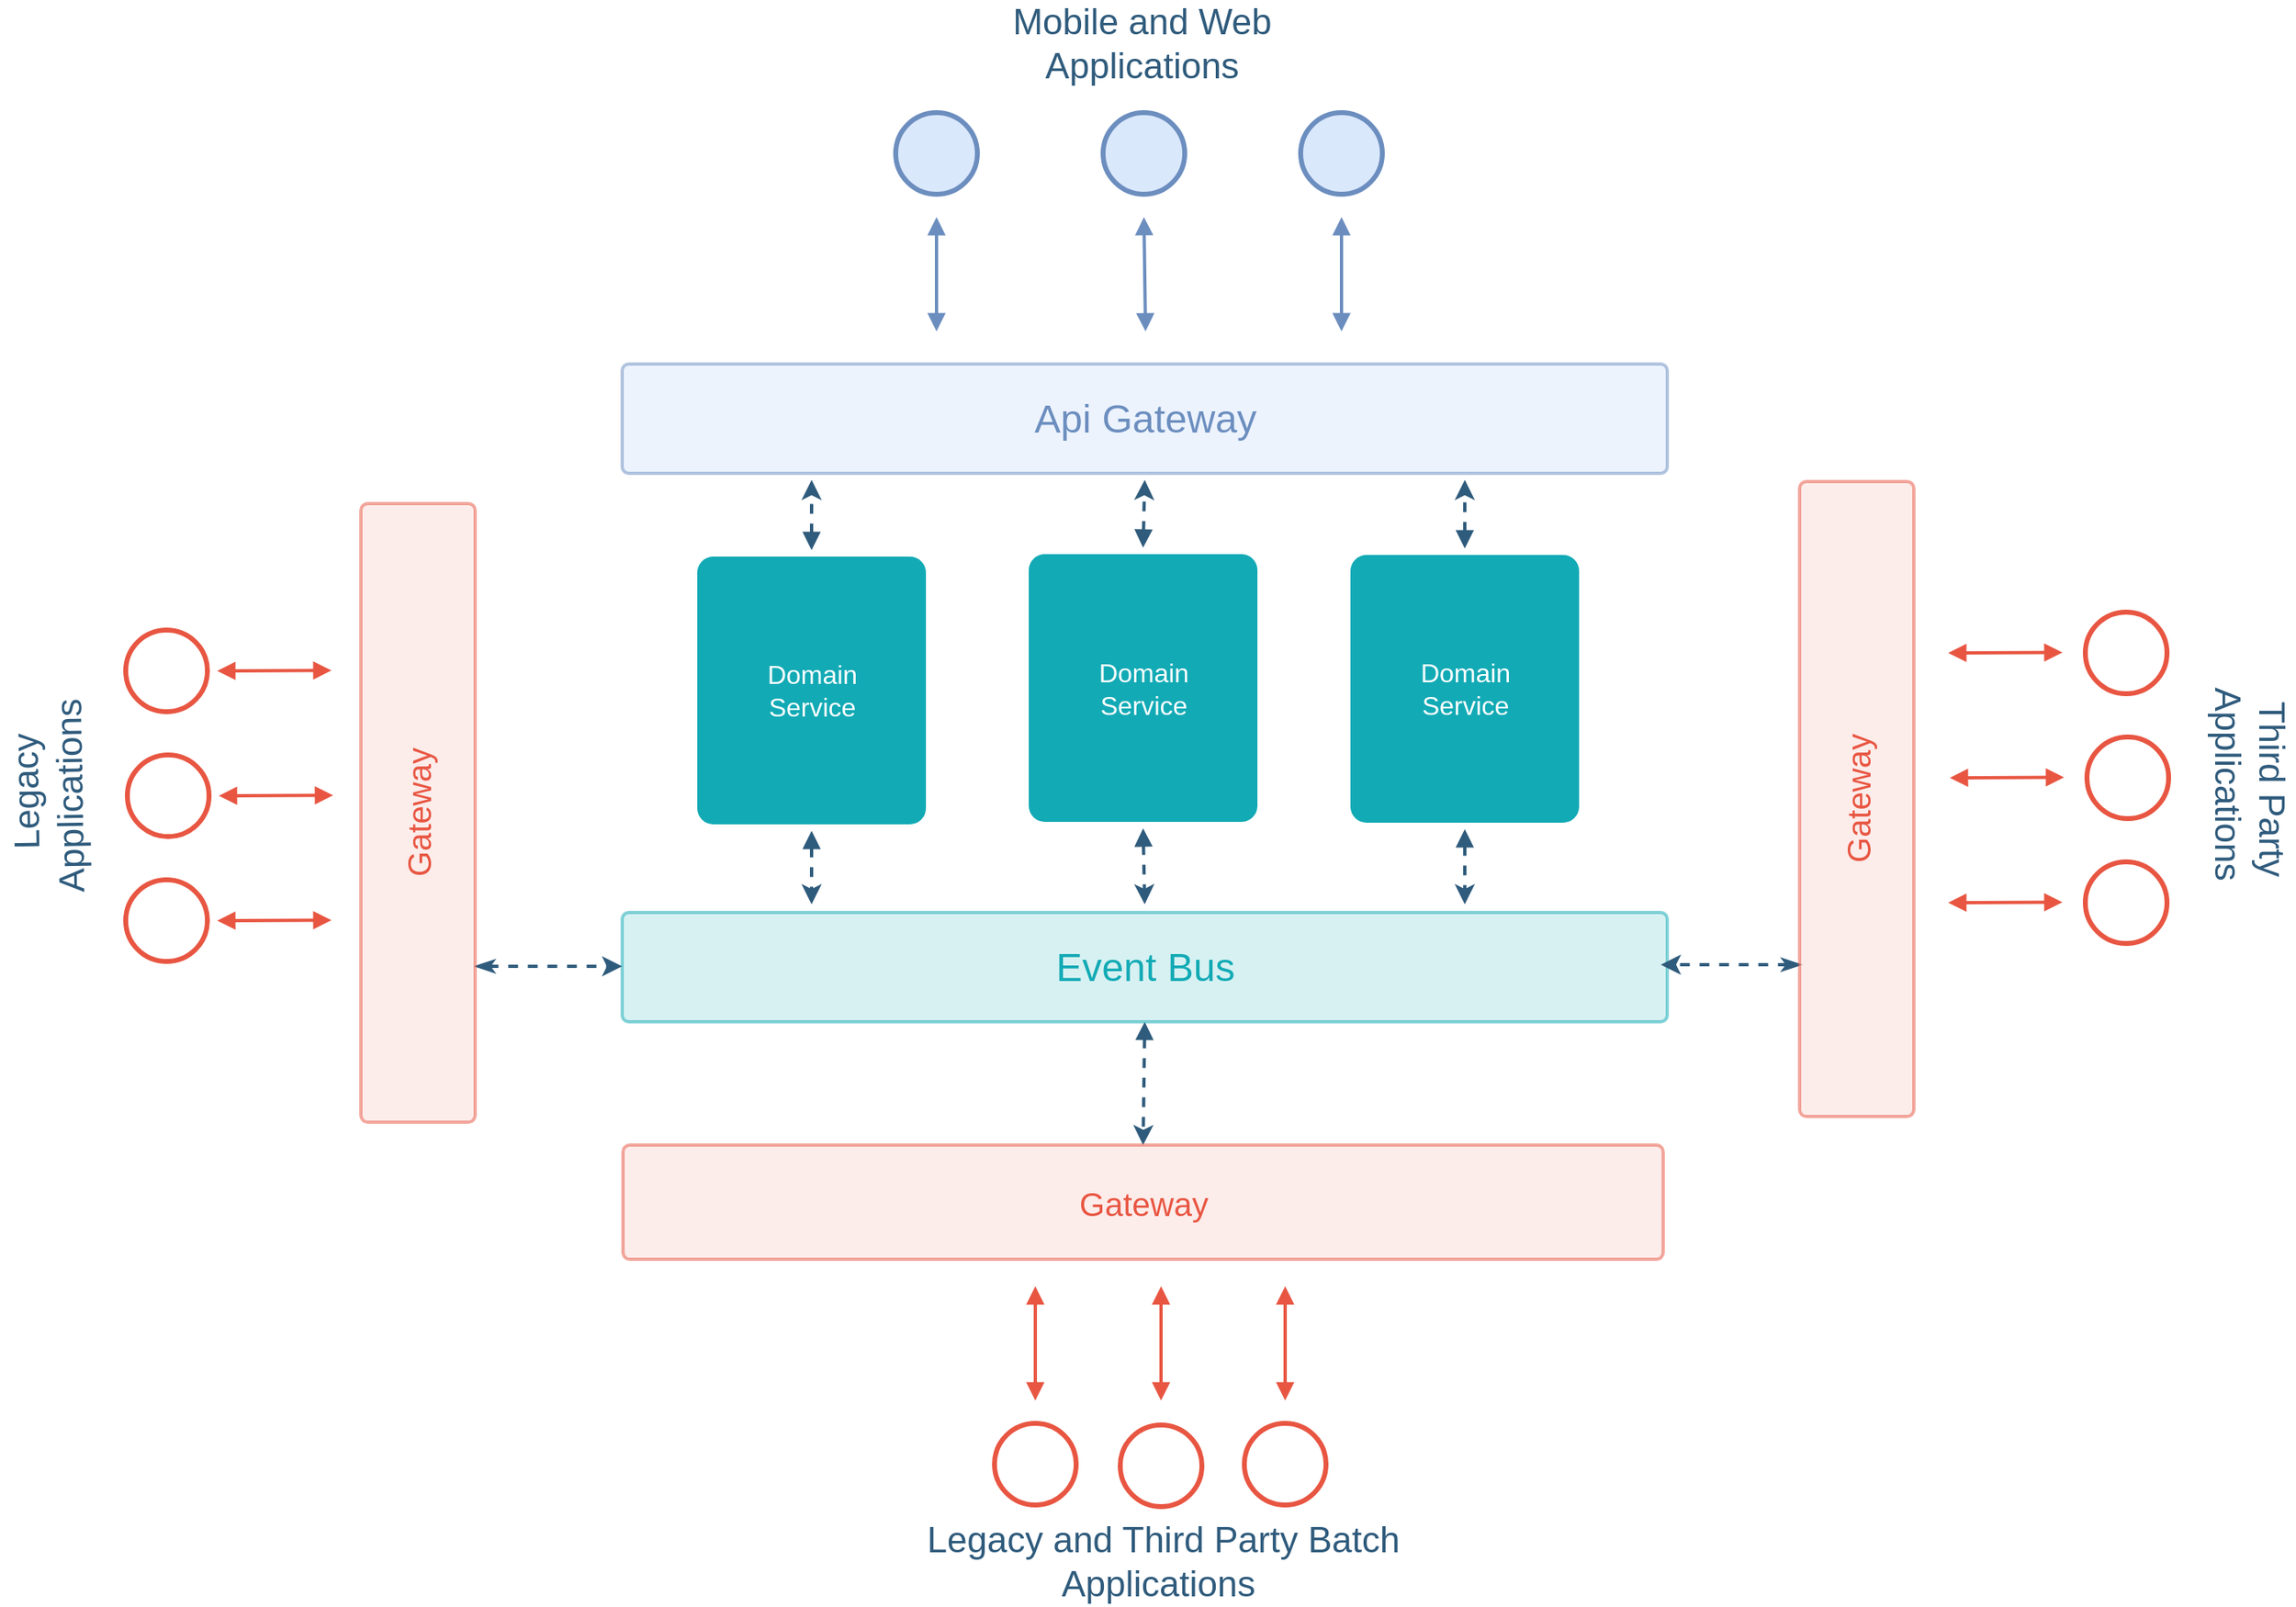 <mxfile version="10.9.8" type="github"><diagram id="f5e3c919-8bb2-3a5e-335c-8be5b1c02a73" name="Page-1"><mxGraphModel dx="-754" dy="535" grid="1" gridSize="10" guides="1" tooltips="1" connect="1" arrows="1" fold="1" page="1" pageScale="1" pageWidth="850" pageHeight="1100" background="#ffffff" math="0" shadow="0"><root><mxCell id="0"/><mxCell id="1" parent="0"/><mxCell id="SN6Sg6tmnSP9mpqL1bf3-82" value="&lt;font style=&quot;font-size: 24px&quot; color=&quot;#6c8ebf&quot;&gt;Api Gateway&lt;/font&gt;" style="rounded=1;fillColor=#dae8fc;strokeWidth=2;html=1;strokeColor=#6c8ebf;arcSize=6;opacity=50;" parent="1" vertex="1"><mxGeometry x="2230" y="268" width="640" height="67" as="geometry"/></mxCell><mxCell id="SN6Sg6tmnSP9mpqL1bf3-146" style="edgeStyle=none;rounded=0;orthogonalLoop=1;jettySize=auto;html=1;exitX=1;exitY=0.5;exitDx=0;exitDy=0;shadow=0;strokeColor=#000000;strokeWidth=2;" parent="1" edge="1"><mxGeometry relative="1" as="geometry"><mxPoint x="2836" y="668" as="sourcePoint"/><mxPoint x="2836" y="668" as="targetPoint"/></mxGeometry></mxCell><mxCell id="SN6Sg6tmnSP9mpqL1bf3-192" style="edgeStyle=none;rounded=0;orthogonalLoop=1;jettySize=auto;html=1;exitX=0.5;exitY=1;exitDx=0;exitDy=0;entryX=0;entryY=0.5;entryDx=0;entryDy=0;shadow=0;dashed=1;startArrow=block;startFill=1;strokeColor=#2F5B7C;strokeWidth=2;fontSize=20;" parent="1" source="SN6Sg6tmnSP9mpqL1bf3-158" target="SN6Sg6tmnSP9mpqL1bf3-167" edge="1"><mxGeometry relative="1" as="geometry"/></mxCell><mxCell id="SN6Sg6tmnSP9mpqL1bf3-158" value="&lt;span style=&quot;color: rgb(18 , 170 , 181) ; font-size: 24px&quot;&gt;Event Bus&lt;/span&gt;" style="rounded=1;fillColor=#B0E3E6;strokeWidth=2;html=1;strokeColor=#12AAB5;arcSize=6;opacity=50;" parent="1" vertex="1"><mxGeometry x="2230" y="604" width="640" height="67" as="geometry"/></mxCell><mxCell id="SN6Sg6tmnSP9mpqL1bf3-161" style="edgeStyle=none;rounded=0;orthogonalLoop=1;jettySize=auto;html=1;exitX=1;exitY=0.75;exitDx=0;exitDy=0;entryX=0;entryY=0.5;entryDx=0;entryDy=0;shadow=0;strokeColor=#2F5B7C;strokeWidth=2;fontSize=20;startArrow=classicThin;startFill=1;dashed=1;" parent="1" edge="1"><mxGeometry relative="1" as="geometry"><mxPoint x="2140" y="637" as="sourcePoint"/><mxPoint x="2230" y="637" as="targetPoint"/></mxGeometry></mxCell><mxCell id="SN6Sg6tmnSP9mpqL1bf3-159" value="&lt;font color=&quot;#e85642&quot; style=&quot;font-size: 20px;&quot;&gt;Gateway&lt;/font&gt;" style="rounded=1;fillColor=#fad9d5;strokeWidth=2;html=1;strokeColor=#E85642;arcSize=6;opacity=50;verticalAlign=middle;horizontal=0;fontSize=20;" parent="1" vertex="1"><mxGeometry x="2070" y="353.5" width="70" height="379" as="geometry"/></mxCell><mxCell id="SN6Sg6tmnSP9mpqL1bf3-164" style="edgeStyle=none;rounded=0;orthogonalLoop=1;jettySize=auto;html=1;exitX=0;exitY=0.75;exitDx=0;exitDy=0;shadow=0;dashed=1;startArrow=classicThin;startFill=1;strokeColor=#2F5B7C;strokeWidth=2;fontSize=20;" parent="1" edge="1"><mxGeometry relative="1" as="geometry"><mxPoint x="2866" y="636" as="targetPoint"/><mxPoint x="2952" y="636" as="sourcePoint"/></mxGeometry></mxCell><mxCell id="SN6Sg6tmnSP9mpqL1bf3-160" value="&lt;font color=&quot;#e85642&quot; style=&quot;font-size: 20px;&quot;&gt;Gateway&lt;/font&gt;" style="rounded=1;fillColor=#fad9d5;strokeWidth=2;html=1;strokeColor=#E85642;arcSize=6;opacity=50;verticalAlign=middle;horizontal=0;fontSize=20;" parent="1" vertex="1"><mxGeometry x="2951" y="340" width="70" height="389" as="geometry"/></mxCell><mxCell id="SN6Sg6tmnSP9mpqL1bf3-167" value="&lt;font color=&quot;#e85642&quot; style=&quot;font-size: 20px;&quot;&gt;Gateway&lt;/font&gt;" style="rounded=1;fillColor=#fad9d5;strokeWidth=2;html=1;strokeColor=#E85642;arcSize=6;opacity=50;verticalAlign=middle;horizontal=0;fontSize=20;rotation=90;" parent="1" vertex="1"><mxGeometry x="2514" y="463" width="70" height="637" as="geometry"/></mxCell><mxCell id="SN6Sg6tmnSP9mpqL1bf3-168" value="" style="shape=mxgraph.bpmn.shape;html=1;verticalLabelPosition=bottom;labelBackgroundColor=#ffffff;verticalAlign=top;perimeter=ellipsePerimeter;outline=standard;symbol=general;fontFamily=Helvetica;fontSize=12;fontColor=#000000;align=center;strokeColor=#e85642;strokeWidth=3;fillColor=none;perimeterSpacing=6;" parent="1" vertex="1"><mxGeometry x="1926" y="431.0" width="50" height="50" as="geometry"/></mxCell><mxCell id="SN6Sg6tmnSP9mpqL1bf3-169" value="" style="edgeStyle=none;strokeWidth=2;html=1;strokeColor=#e85642;endArrow=block;endFill=1;startArrow=block;startFill=1;" parent="1" source="SN6Sg6tmnSP9mpqL1bf3-168" edge="1"><mxGeometry x="1586" y="-31.5" width="100" height="100" as="geometry"><mxPoint x="1586" y="68.5" as="sourcePoint"/><mxPoint x="2052" y="455.748" as="targetPoint"/></mxGeometry></mxCell><mxCell id="SN6Sg6tmnSP9mpqL1bf3-170" value="" style="shape=mxgraph.bpmn.shape;html=1;verticalLabelPosition=bottom;labelBackgroundColor=#ffffff;verticalAlign=top;perimeter=ellipsePerimeter;outline=standard;symbol=general;fontFamily=Helvetica;fontSize=12;fontColor=#000000;align=center;strokeColor=#e85642;strokeWidth=3;fillColor=none;perimeterSpacing=6;" parent="1" vertex="1"><mxGeometry x="1927" y="507.5" width="50" height="50" as="geometry"/></mxCell><mxCell id="SN6Sg6tmnSP9mpqL1bf3-171" value="" style="edgeStyle=none;strokeWidth=2;html=1;strokeColor=#e85642;endArrow=block;endFill=1;startArrow=block;startFill=1;" parent="1" source="SN6Sg6tmnSP9mpqL1bf3-170" edge="1"><mxGeometry x="1587" y="45" width="100" height="100" as="geometry"><mxPoint x="1587" y="145" as="sourcePoint"/><mxPoint x="2053" y="532.247" as="targetPoint"/></mxGeometry></mxCell><mxCell id="SN6Sg6tmnSP9mpqL1bf3-172" value="" style="shape=mxgraph.bpmn.shape;html=1;verticalLabelPosition=bottom;labelBackgroundColor=#ffffff;verticalAlign=top;perimeter=ellipsePerimeter;outline=standard;symbol=general;fontFamily=Helvetica;fontSize=12;fontColor=#000000;align=center;strokeColor=#e85642;strokeWidth=3;fillColor=none;perimeterSpacing=6;" parent="1" vertex="1"><mxGeometry x="1926" y="584" width="50" height="50" as="geometry"/></mxCell><mxCell id="SN6Sg6tmnSP9mpqL1bf3-173" value="" style="edgeStyle=none;strokeWidth=2;html=1;strokeColor=#e85642;endArrow=block;endFill=1;startArrow=block;startFill=1;" parent="1" source="SN6Sg6tmnSP9mpqL1bf3-172" edge="1"><mxGeometry x="1586" y="121.5" width="100" height="100" as="geometry"><mxPoint x="1586" y="221.5" as="sourcePoint"/><mxPoint x="2052" y="608.747" as="targetPoint"/></mxGeometry></mxCell><mxCell id="SN6Sg6tmnSP9mpqL1bf3-177" value="" style="shape=mxgraph.bpmn.shape;html=1;verticalLabelPosition=bottom;labelBackgroundColor=#ffffff;verticalAlign=top;perimeter=ellipsePerimeter;outline=standard;symbol=general;fontFamily=Helvetica;fontSize=12;fontColor=#000000;align=center;strokeColor=#e85642;strokeWidth=3;fillColor=none;perimeterSpacing=6;" parent="1" vertex="1"><mxGeometry x="3126" y="420.0" width="50" height="50" as="geometry"/></mxCell><mxCell id="SN6Sg6tmnSP9mpqL1bf3-178" value="" style="edgeStyle=none;strokeWidth=2;html=1;strokeColor=#e85642;endArrow=block;endFill=1;startArrow=block;startFill=1;" parent="1" edge="1"><mxGeometry x="2646" y="-42.5" width="100" height="100" as="geometry"><mxPoint x="3042" y="445" as="sourcePoint"/><mxPoint x="3112" y="444.747" as="targetPoint"/></mxGeometry></mxCell><mxCell id="SN6Sg6tmnSP9mpqL1bf3-179" value="" style="shape=mxgraph.bpmn.shape;html=1;verticalLabelPosition=bottom;labelBackgroundColor=#ffffff;verticalAlign=top;perimeter=ellipsePerimeter;outline=standard;symbol=general;fontFamily=Helvetica;fontSize=12;fontColor=#000000;align=center;strokeColor=#e85642;strokeWidth=3;fillColor=none;perimeterSpacing=6;" parent="1" vertex="1"><mxGeometry x="3127" y="496.5" width="50" height="50" as="geometry"/></mxCell><mxCell id="SN6Sg6tmnSP9mpqL1bf3-180" value="" style="edgeStyle=none;strokeWidth=2;html=1;strokeColor=#e85642;endArrow=block;endFill=1;startArrow=block;startFill=1;" parent="1" edge="1"><mxGeometry x="2647" y="34" width="100" height="100" as="geometry"><mxPoint x="3043" y="521.5" as="sourcePoint"/><mxPoint x="3113" y="521.247" as="targetPoint"/></mxGeometry></mxCell><mxCell id="SN6Sg6tmnSP9mpqL1bf3-181" value="" style="shape=mxgraph.bpmn.shape;html=1;verticalLabelPosition=bottom;labelBackgroundColor=#ffffff;verticalAlign=top;perimeter=ellipsePerimeter;outline=standard;symbol=general;fontFamily=Helvetica;fontSize=12;fontColor=#000000;align=center;strokeColor=#e85642;strokeWidth=3;fillColor=none;perimeterSpacing=6;" parent="1" vertex="1"><mxGeometry x="3126" y="573" width="50" height="50" as="geometry"/></mxCell><mxCell id="SN6Sg6tmnSP9mpqL1bf3-182" value="" style="edgeStyle=none;strokeWidth=2;html=1;strokeColor=#e85642;endArrow=block;endFill=1;startArrow=block;startFill=1;" parent="1" edge="1"><mxGeometry x="2646" y="110.5" width="100" height="100" as="geometry"><mxPoint x="3042" y="598" as="sourcePoint"/><mxPoint x="3112" y="597.747" as="targetPoint"/></mxGeometry></mxCell><mxCell id="SN6Sg6tmnSP9mpqL1bf3-189" value="" style="group;rotation=90;" parent="1" vertex="1" connectable="0"><mxGeometry x="2492" y="799" width="135" height="203" as="geometry"/></mxCell><mxCell id="SN6Sg6tmnSP9mpqL1bf3-183" value="" style="shape=mxgraph.bpmn.shape;html=1;verticalLabelPosition=bottom;labelBackgroundColor=#ffffff;verticalAlign=top;perimeter=ellipsePerimeter;outline=standard;symbol=general;fontFamily=Helvetica;fontSize=12;fontColor=#000000;align=center;strokeColor=#e85642;strokeWidth=3;fillColor=none;perimeterSpacing=6;rotation=90;" parent="SN6Sg6tmnSP9mpqL1bf3-189" vertex="1"><mxGeometry x="119" y="118" width="50" height="50" as="geometry"/></mxCell><mxCell id="SN6Sg6tmnSP9mpqL1bf3-184" value="" style="edgeStyle=none;strokeWidth=2;html=1;strokeColor=#e85642;endArrow=block;endFill=1;startArrow=block;startFill=1;" parent="SN6Sg6tmnSP9mpqL1bf3-189" edge="1"><mxGeometry x="532" y="-362" width="100" height="100" as="geometry"><mxPoint x="144" y="34" as="sourcePoint"/><mxPoint x="144" y="104" as="targetPoint"/></mxGeometry></mxCell><mxCell id="SN6Sg6tmnSP9mpqL1bf3-185" value="" style="shape=mxgraph.bpmn.shape;html=1;verticalLabelPosition=bottom;labelBackgroundColor=#ffffff;verticalAlign=top;perimeter=ellipsePerimeter;outline=standard;symbol=general;fontFamily=Helvetica;fontSize=12;fontColor=#000000;align=center;strokeColor=#e85642;strokeWidth=3;fillColor=none;perimeterSpacing=6;rotation=90;" parent="SN6Sg6tmnSP9mpqL1bf3-189" vertex="1"><mxGeometry x="43" y="119" width="50" height="50" as="geometry"/></mxCell><mxCell id="SN6Sg6tmnSP9mpqL1bf3-186" value="" style="edgeStyle=none;strokeWidth=2;html=1;strokeColor=#e85642;endArrow=block;endFill=1;startArrow=block;startFill=1;" parent="SN6Sg6tmnSP9mpqL1bf3-189" edge="1"><mxGeometry x="455" y="-362" width="100" height="100" as="geometry"><mxPoint x="68" y="34" as="sourcePoint"/><mxPoint x="68" y="104" as="targetPoint"/></mxGeometry></mxCell><mxCell id="SN6Sg6tmnSP9mpqL1bf3-187" value="" style="shape=mxgraph.bpmn.shape;html=1;verticalLabelPosition=bottom;labelBackgroundColor=#ffffff;verticalAlign=top;perimeter=ellipsePerimeter;outline=standard;symbol=general;fontFamily=Helvetica;fontSize=12;fontColor=#000000;align=center;strokeColor=#e85642;strokeWidth=3;fillColor=none;perimeterSpacing=6;rotation=90;" parent="SN6Sg6tmnSP9mpqL1bf3-189" vertex="1"><mxGeometry x="-34" y="118" width="50" height="50" as="geometry"/></mxCell><mxCell id="SN6Sg6tmnSP9mpqL1bf3-188" value="" style="edgeStyle=none;strokeWidth=2;html=1;strokeColor=#e85642;endArrow=block;endFill=1;startArrow=block;startFill=1;" parent="SN6Sg6tmnSP9mpqL1bf3-189" edge="1"><mxGeometry x="379" y="-362" width="100" height="100" as="geometry"><mxPoint x="-9" y="34" as="sourcePoint"/><mxPoint x="-9" y="104" as="targetPoint"/></mxGeometry></mxCell><mxCell id="SN6Sg6tmnSP9mpqL1bf3-196" style="edgeStyle=none;rounded=0;orthogonalLoop=1;jettySize=auto;html=1;exitX=0.5;exitY=1;exitDx=0;exitDy=0;shadow=0;dashed=1;startArrow=block;startFill=1;strokeColor=#2F5B7C;strokeWidth=2;fontSize=20;" parent="1" source="SN6Sg6tmnSP9mpqL1bf3-193" edge="1"><mxGeometry relative="1" as="geometry"><mxPoint x="2346" y="599" as="targetPoint"/></mxGeometry></mxCell><mxCell id="SN6Sg6tmnSP9mpqL1bf3-199" style="edgeStyle=none;rounded=0;orthogonalLoop=1;jettySize=auto;html=1;exitX=0.5;exitY=0;exitDx=0;exitDy=0;shadow=0;dashed=1;startArrow=block;startFill=1;strokeColor=#2F5B7C;strokeWidth=2;fontSize=20;" parent="1" source="SN6Sg6tmnSP9mpqL1bf3-193" edge="1"><mxGeometry relative="1" as="geometry"><mxPoint x="2346" y="339" as="targetPoint"/></mxGeometry></mxCell><mxCell id="SN6Sg6tmnSP9mpqL1bf3-193" value="Domain&lt;br&gt;Service" style="rounded=1;fillColor=#12aab5;strokeWidth=2;html=1;strokeColor=none;fontColor=#FFFFFF;fontSize=16;arcSize=7;perimeterSpacing=4;" parent="1" vertex="1"><mxGeometry x="2276" y="386" width="140" height="164" as="geometry"/></mxCell><mxCell id="SN6Sg6tmnSP9mpqL1bf3-197" style="edgeStyle=none;rounded=0;orthogonalLoop=1;jettySize=auto;html=1;exitX=0.5;exitY=1;exitDx=0;exitDy=0;shadow=0;dashed=1;startArrow=block;startFill=1;strokeColor=#2F5B7C;strokeWidth=2;fontSize=20;" parent="1" source="SN6Sg6tmnSP9mpqL1bf3-194" edge="1"><mxGeometry relative="1" as="geometry"><mxPoint x="2550" y="599" as="targetPoint"/></mxGeometry></mxCell><mxCell id="SN6Sg6tmnSP9mpqL1bf3-200" style="edgeStyle=none;rounded=0;orthogonalLoop=1;jettySize=auto;html=1;exitX=0.5;exitY=0;exitDx=0;exitDy=0;shadow=0;dashed=1;startArrow=block;startFill=1;strokeColor=#2F5B7C;strokeWidth=2;fontSize=20;" parent="1" source="SN6Sg6tmnSP9mpqL1bf3-194" edge="1"><mxGeometry relative="1" as="geometry"><mxPoint x="2550" y="339" as="targetPoint"/></mxGeometry></mxCell><mxCell id="SN6Sg6tmnSP9mpqL1bf3-194" value="Domain&lt;br&gt;Service" style="rounded=1;fillColor=#12aab5;strokeWidth=2;html=1;strokeColor=none;fontColor=#FFFFFF;fontSize=16;arcSize=7;perimeterSpacing=4;" parent="1" vertex="1"><mxGeometry x="2479" y="384.5" width="140" height="164" as="geometry"/></mxCell><mxCell id="SN6Sg6tmnSP9mpqL1bf3-198" style="edgeStyle=none;rounded=0;orthogonalLoop=1;jettySize=auto;html=1;exitX=0.5;exitY=1;exitDx=0;exitDy=0;shadow=0;dashed=1;startArrow=block;startFill=1;strokeColor=#2F5B7C;strokeWidth=2;fontSize=20;" parent="1" source="SN6Sg6tmnSP9mpqL1bf3-195" edge="1"><mxGeometry relative="1" as="geometry"><mxPoint x="2746" y="599" as="targetPoint"/></mxGeometry></mxCell><mxCell id="SN6Sg6tmnSP9mpqL1bf3-202" style="edgeStyle=none;rounded=0;orthogonalLoop=1;jettySize=auto;html=1;exitX=0.5;exitY=0;exitDx=0;exitDy=0;shadow=0;dashed=1;startArrow=block;startFill=1;strokeColor=#2F5B7C;strokeWidth=2;fontSize=20;" parent="1" source="SN6Sg6tmnSP9mpqL1bf3-195" edge="1"><mxGeometry relative="1" as="geometry"><mxPoint x="2746" y="339" as="targetPoint"/></mxGeometry></mxCell><mxCell id="SN6Sg6tmnSP9mpqL1bf3-195" value="Domain&lt;br&gt;Service" style="rounded=1;fillColor=#12aab5;strokeWidth=2;html=1;strokeColor=none;fontColor=#FFFFFF;fontSize=16;arcSize=7;perimeterSpacing=4;" parent="1" vertex="1"><mxGeometry x="2676" y="385" width="140" height="164" as="geometry"/></mxCell><mxCell id="SN6Sg6tmnSP9mpqL1bf3-223" value="" style="shape=mxgraph.bpmn.shape;html=1;verticalLabelPosition=bottom;labelBackgroundColor=#ffffff;verticalAlign=top;perimeter=ellipsePerimeter;outline=standard;symbol=general;fontFamily=Helvetica;fontSize=12;align=center;strokeColor=#6c8ebf;strokeWidth=3;fillColor=#dae8fc;perimeterSpacing=6;rotation=-90;" parent="1" vertex="1"><mxGeometry x="2397.5" y="114" width="50" height="50" as="geometry"/></mxCell><mxCell id="SN6Sg6tmnSP9mpqL1bf3-224" value="" style="edgeStyle=none;strokeWidth=2;html=1;strokeColor=#6c8ebf;endArrow=block;endFill=1;startArrow=block;startFill=1;fillColor=#dae8fc;" parent="1" edge="1"><mxGeometry x="1935.5" y="544" width="100" height="100" as="geometry"><mxPoint x="2422.5" y="248" as="sourcePoint"/><mxPoint x="2422.5" y="178" as="targetPoint"/></mxGeometry></mxCell><mxCell id="SN6Sg6tmnSP9mpqL1bf3-225" value="" style="shape=mxgraph.bpmn.shape;html=1;verticalLabelPosition=bottom;labelBackgroundColor=#ffffff;verticalAlign=top;perimeter=ellipsePerimeter;outline=standard;symbol=general;fontFamily=Helvetica;fontSize=12;align=center;strokeColor=#6c8ebf;strokeWidth=3;fillColor=#dae8fc;perimeterSpacing=6;rotation=-90;" parent="1" vertex="1"><mxGeometry x="2524.5" y="114" width="50" height="50" as="geometry"/></mxCell><mxCell id="SN6Sg6tmnSP9mpqL1bf3-226" value="" style="edgeStyle=none;strokeWidth=2;html=1;strokeColor=#6c8ebf;endArrow=block;endFill=1;startArrow=block;startFill=1;fillColor=#dae8fc;" parent="1" edge="1"><mxGeometry x="2062.5" y="544" width="100" height="100" as="geometry"><mxPoint x="2550.5" y="248" as="sourcePoint"/><mxPoint x="2549.5" y="178" as="targetPoint"/></mxGeometry></mxCell><mxCell id="SN6Sg6tmnSP9mpqL1bf3-227" value="" style="shape=mxgraph.bpmn.shape;html=1;verticalLabelPosition=bottom;labelBackgroundColor=#ffffff;verticalAlign=top;perimeter=ellipsePerimeter;outline=standard;symbol=general;fontFamily=Helvetica;fontSize=12;align=center;strokeColor=#6c8ebf;strokeWidth=3;fillColor=#dae8fc;perimeterSpacing=6;rotation=-90;" parent="1" vertex="1"><mxGeometry x="2645.5" y="114" width="50" height="50" as="geometry"/></mxCell><mxCell id="SN6Sg6tmnSP9mpqL1bf3-228" value="" style="edgeStyle=none;strokeWidth=2;html=1;strokeColor=#6c8ebf;endArrow=block;endFill=1;startArrow=block;startFill=1;fillColor=#dae8fc;" parent="1" edge="1"><mxGeometry x="2183.5" y="544" width="100" height="100" as="geometry"><mxPoint x="2670.5" y="248" as="sourcePoint"/><mxPoint x="2670.5" y="178" as="targetPoint"/></mxGeometry></mxCell><mxCell id="SN6Sg6tmnSP9mpqL1bf3-236" value="&lt;font color=&quot;#2f5b7c&quot; style=&quot;font-size: 22px&quot;&gt;Legacy Applications&amp;nbsp;&lt;/font&gt;" style="text;html=1;strokeColor=none;fillColor=none;align=center;verticalAlign=middle;whiteSpace=wrap;rounded=0;fontSize=20;rotation=-91;" parent="1" vertex="1"><mxGeometry x="1778" y="519.5" width="200" height="20" as="geometry"/></mxCell><mxCell id="SN6Sg6tmnSP9mpqL1bf3-240" value="&lt;font color=&quot;#2f5b7c&quot; style=&quot;font-size: 22px&quot;&gt;Third Party Applications&amp;nbsp;&lt;/font&gt;" style="text;html=1;strokeColor=none;fillColor=none;align=center;verticalAlign=middle;whiteSpace=wrap;rounded=0;fontSize=20;rotation=90;" parent="1" vertex="1"><mxGeometry x="3127" y="518.5" width="200" height="20" as="geometry"/></mxCell><mxCell id="SN6Sg6tmnSP9mpqL1bf3-241" value="&lt;font color=&quot;#2f5b7c&quot; style=&quot;font-size: 22px&quot;&gt;Legacy and Third Party Batch Applications&amp;nbsp;&lt;/font&gt;" style="text;html=1;strokeColor=none;fillColor=none;align=center;verticalAlign=middle;whiteSpace=wrap;rounded=0;fontSize=20;rotation=0;" parent="1" vertex="1"><mxGeometry x="2387" y="992" width="349" height="20" as="geometry"/></mxCell><mxCell id="SN6Sg6tmnSP9mpqL1bf3-242" value="&lt;font color=&quot;#2f5b7c&quot; style=&quot;font-size: 22px&quot;&gt;Mobile and Web&lt;br&gt;Applications&lt;br&gt;&lt;/font&gt;" style="text;html=1;strokeColor=none;fillColor=none;align=center;verticalAlign=middle;whiteSpace=wrap;rounded=0;fontSize=20;rotation=0;" parent="1" vertex="1"><mxGeometry x="2374" y="62" width="349" height="20" as="geometry"/></mxCell></root></mxGraphModel></diagram></mxfile>